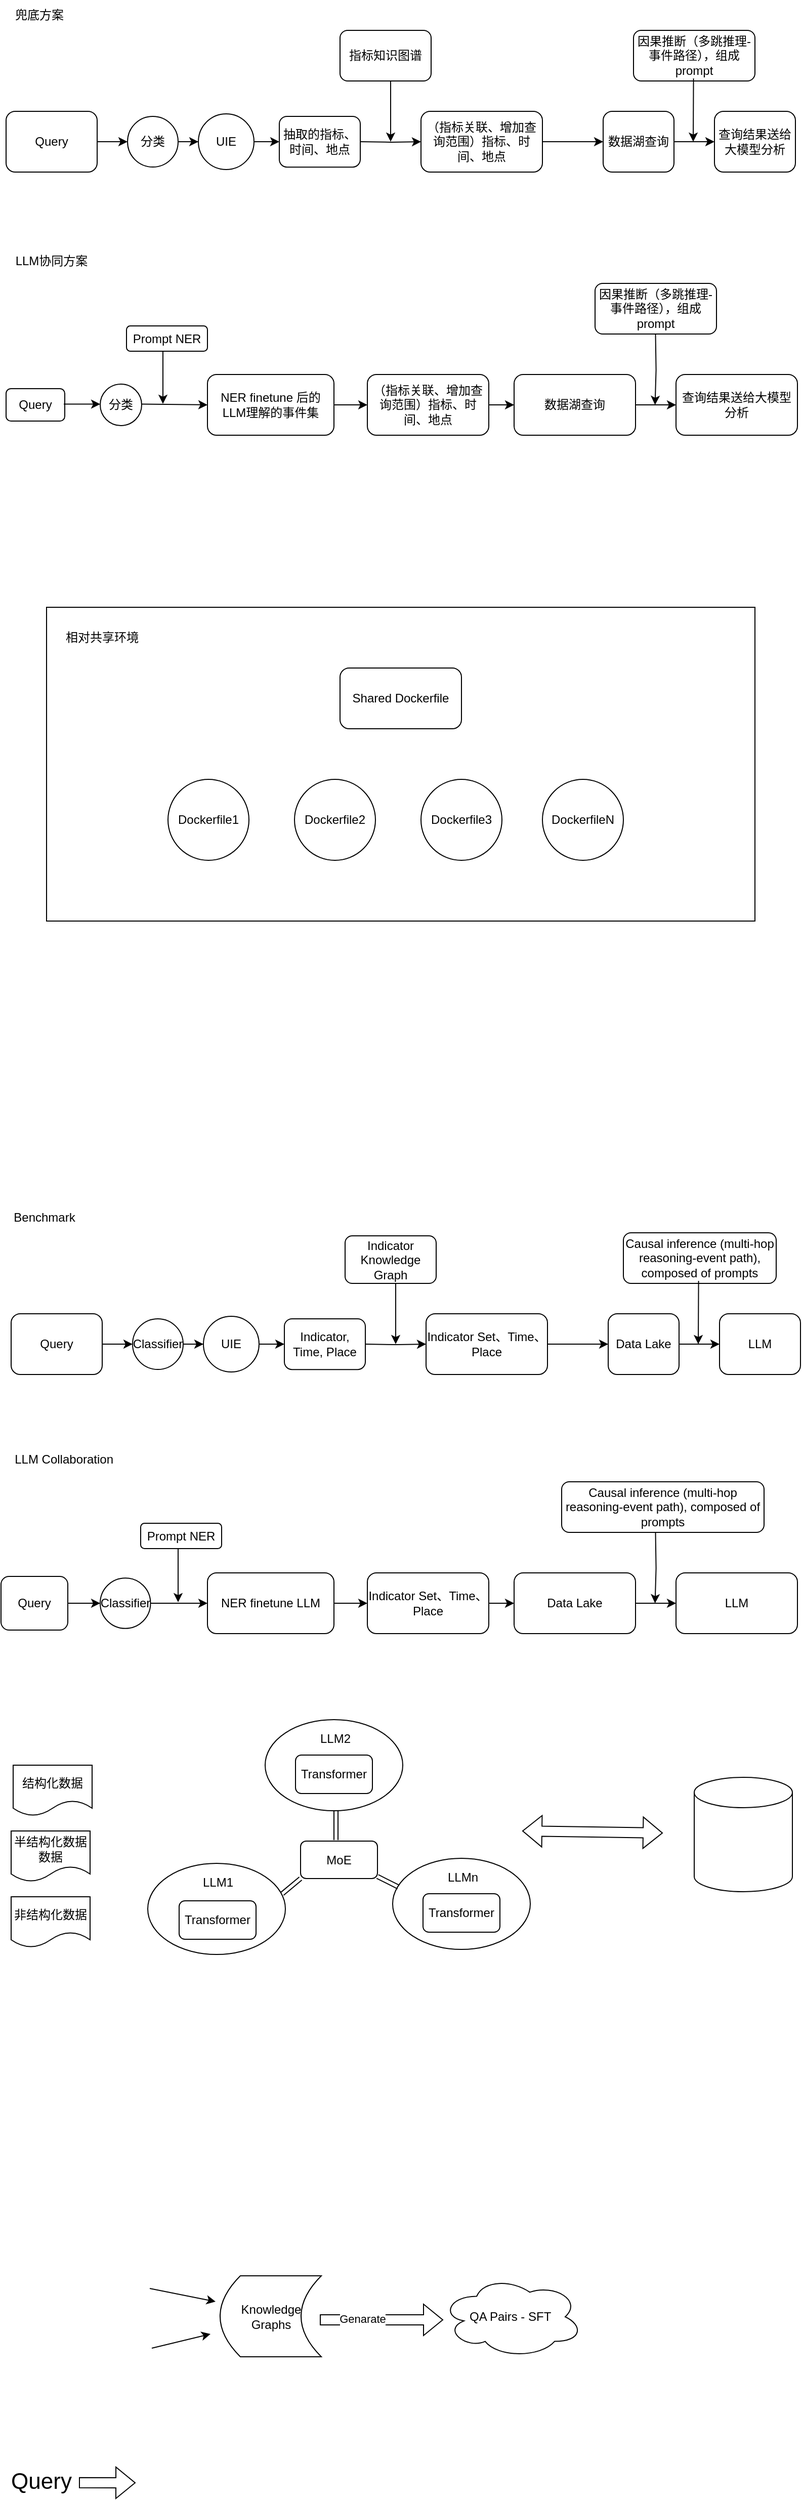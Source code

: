 <mxfile version="21.7.1" type="github">
  <diagram name="第 1 页" id="gNK5m4l3bMAqwkd_NIeU">
    <mxGraphModel dx="934" dy="554" grid="0" gridSize="10" guides="1" tooltips="1" connect="1" arrows="1" fold="1" page="1" pageScale="1" pageWidth="827" pageHeight="1169" math="0" shadow="0">
      <root>
        <mxCell id="0" />
        <mxCell id="1" parent="0" />
        <mxCell id="D89__wD17xrFu83PeIlh-1" value="" style="group" parent="1" vertex="1" connectable="0">
          <mxGeometry x="50" y="810" width="700" height="310" as="geometry" />
        </mxCell>
        <mxCell id="-LSn-SNoInrinLJxSUY6-16" value="" style="rounded=0;whiteSpace=wrap;html=1;" parent="D89__wD17xrFu83PeIlh-1" vertex="1">
          <mxGeometry width="700" height="310" as="geometry" />
        </mxCell>
        <mxCell id="-LSn-SNoInrinLJxSUY6-11" value="Shared Dockerfile" style="rounded=1;whiteSpace=wrap;html=1;" parent="D89__wD17xrFu83PeIlh-1" vertex="1">
          <mxGeometry x="290" y="60" width="120" height="60" as="geometry" />
        </mxCell>
        <mxCell id="-LSn-SNoInrinLJxSUY6-12" value="Dockerfile1" style="ellipse;whiteSpace=wrap;html=1;aspect=fixed;" parent="D89__wD17xrFu83PeIlh-1" vertex="1">
          <mxGeometry x="120" y="170" width="80" height="80" as="geometry" />
        </mxCell>
        <mxCell id="-LSn-SNoInrinLJxSUY6-13" value="Dockerfile2" style="ellipse;whiteSpace=wrap;html=1;aspect=fixed;" parent="D89__wD17xrFu83PeIlh-1" vertex="1">
          <mxGeometry x="245" y="170" width="80" height="80" as="geometry" />
        </mxCell>
        <mxCell id="-LSn-SNoInrinLJxSUY6-14" value="Dockerfile3" style="ellipse;whiteSpace=wrap;html=1;aspect=fixed;" parent="D89__wD17xrFu83PeIlh-1" vertex="1">
          <mxGeometry x="370" y="170" width="80" height="80" as="geometry" />
        </mxCell>
        <mxCell id="-LSn-SNoInrinLJxSUY6-15" value="DockerfileN" style="ellipse;whiteSpace=wrap;html=1;aspect=fixed;" parent="D89__wD17xrFu83PeIlh-1" vertex="1">
          <mxGeometry x="490" y="170" width="80" height="80" as="geometry" />
        </mxCell>
        <mxCell id="-LSn-SNoInrinLJxSUY6-17" value="相对共享环境" style="text;html=1;strokeColor=none;fillColor=none;align=center;verticalAlign=middle;whiteSpace=wrap;rounded=0;" parent="D89__wD17xrFu83PeIlh-1" vertex="1">
          <mxGeometry x="10" y="15" width="90" height="30" as="geometry" />
        </mxCell>
        <mxCell id="D89__wD17xrFu83PeIlh-34" value="" style="group" parent="1" vertex="1" connectable="0">
          <mxGeometry x="10" y="210" width="780" height="170" as="geometry" />
        </mxCell>
        <mxCell id="D89__wD17xrFu83PeIlh-29" value="" style="group" parent="D89__wD17xrFu83PeIlh-34" vertex="1" connectable="0">
          <mxGeometry y="30" width="780" height="140" as="geometry" />
        </mxCell>
        <mxCell id="D89__wD17xrFu83PeIlh-3" value="Query" style="rounded=1;whiteSpace=wrap;html=1;" parent="D89__wD17xrFu83PeIlh-29" vertex="1">
          <mxGeometry y="80" width="90" height="60" as="geometry" />
        </mxCell>
        <mxCell id="D89__wD17xrFu83PeIlh-5" value="（指标关联、增加查询范围）指标、时间、地点" style="whiteSpace=wrap;html=1;rounded=1;" parent="D89__wD17xrFu83PeIlh-29" vertex="1">
          <mxGeometry x="410" y="80" width="120" height="60" as="geometry" />
        </mxCell>
        <mxCell id="D89__wD17xrFu83PeIlh-6" style="edgeStyle=orthogonalEdgeStyle;rounded=0;orthogonalLoop=1;jettySize=auto;html=1;entryX=0;entryY=0.5;entryDx=0;entryDy=0;" parent="D89__wD17xrFu83PeIlh-29" target="D89__wD17xrFu83PeIlh-5" edge="1">
          <mxGeometry relative="1" as="geometry">
            <mxPoint x="350" y="110" as="sourcePoint" />
          </mxGeometry>
        </mxCell>
        <mxCell id="D89__wD17xrFu83PeIlh-9" value="数据湖查询" style="whiteSpace=wrap;html=1;rounded=1;" parent="D89__wD17xrFu83PeIlh-29" vertex="1">
          <mxGeometry x="590" y="80" width="70" height="60" as="geometry" />
        </mxCell>
        <mxCell id="D89__wD17xrFu83PeIlh-4" style="edgeStyle=orthogonalEdgeStyle;rounded=0;orthogonalLoop=1;jettySize=auto;html=1;exitX=1;exitY=0.5;exitDx=0;exitDy=0;entryX=0;entryY=0.5;entryDx=0;entryDy=0;" parent="D89__wD17xrFu83PeIlh-29" source="D89__wD17xrFu83PeIlh-5" target="D89__wD17xrFu83PeIlh-9" edge="1">
          <mxGeometry relative="1" as="geometry" />
        </mxCell>
        <mxCell id="D89__wD17xrFu83PeIlh-10" value="查询结果送给大模型分析" style="whiteSpace=wrap;html=1;rounded=1;" parent="D89__wD17xrFu83PeIlh-29" vertex="1">
          <mxGeometry x="700" y="80" width="80" height="60" as="geometry" />
        </mxCell>
        <mxCell id="D89__wD17xrFu83PeIlh-8" value="" style="edgeStyle=orthogonalEdgeStyle;rounded=0;orthogonalLoop=1;jettySize=auto;html=1;" parent="D89__wD17xrFu83PeIlh-29" source="D89__wD17xrFu83PeIlh-9" target="D89__wD17xrFu83PeIlh-10" edge="1">
          <mxGeometry relative="1" as="geometry" />
        </mxCell>
        <mxCell id="D89__wD17xrFu83PeIlh-16" value="分类" style="ellipse;whiteSpace=wrap;html=1;aspect=fixed;" parent="D89__wD17xrFu83PeIlh-29" vertex="1">
          <mxGeometry x="120" y="85" width="50" height="50" as="geometry" />
        </mxCell>
        <mxCell id="D89__wD17xrFu83PeIlh-15" style="edgeStyle=orthogonalEdgeStyle;rounded=0;orthogonalLoop=1;jettySize=auto;html=1;exitX=1;exitY=0.5;exitDx=0;exitDy=0;" parent="D89__wD17xrFu83PeIlh-29" source="D89__wD17xrFu83PeIlh-3" target="D89__wD17xrFu83PeIlh-16" edge="1">
          <mxGeometry relative="1" as="geometry">
            <mxPoint x="120" y="109.857" as="targetPoint" />
          </mxGeometry>
        </mxCell>
        <mxCell id="D89__wD17xrFu83PeIlh-18" value="UIE" style="ellipse;whiteSpace=wrap;html=1;aspect=fixed;" parent="D89__wD17xrFu83PeIlh-29" vertex="1">
          <mxGeometry x="190" y="82.5" width="55" height="55" as="geometry" />
        </mxCell>
        <mxCell id="D89__wD17xrFu83PeIlh-17" style="edgeStyle=orthogonalEdgeStyle;rounded=0;orthogonalLoop=1;jettySize=auto;html=1;exitX=1;exitY=0.5;exitDx=0;exitDy=0;" parent="D89__wD17xrFu83PeIlh-29" source="D89__wD17xrFu83PeIlh-16" target="D89__wD17xrFu83PeIlh-18" edge="1">
          <mxGeometry relative="1" as="geometry">
            <mxPoint x="190" y="109.857" as="targetPoint" />
          </mxGeometry>
        </mxCell>
        <mxCell id="D89__wD17xrFu83PeIlh-20" value="抽取的指标、时间、地点" style="rounded=1;whiteSpace=wrap;html=1;" parent="D89__wD17xrFu83PeIlh-29" vertex="1">
          <mxGeometry x="270" y="85" width="80" height="50.07" as="geometry" />
        </mxCell>
        <mxCell id="D89__wD17xrFu83PeIlh-19" style="edgeStyle=orthogonalEdgeStyle;rounded=0;orthogonalLoop=1;jettySize=auto;html=1;exitX=1;exitY=0.5;exitDx=0;exitDy=0;" parent="D89__wD17xrFu83PeIlh-29" source="D89__wD17xrFu83PeIlh-18" target="D89__wD17xrFu83PeIlh-20" edge="1">
          <mxGeometry relative="1" as="geometry">
            <mxPoint x="290" y="109.857" as="targetPoint" />
          </mxGeometry>
        </mxCell>
        <mxCell id="D89__wD17xrFu83PeIlh-21" value="" style="endArrow=classic;html=1;rounded=0;" parent="D89__wD17xrFu83PeIlh-29" edge="1">
          <mxGeometry width="50" height="50" relative="1" as="geometry">
            <mxPoint x="380" y="50" as="sourcePoint" />
            <mxPoint x="380" y="110" as="targetPoint" />
          </mxGeometry>
        </mxCell>
        <mxCell id="D89__wD17xrFu83PeIlh-22" value="指标知识图谱" style="rounded=1;whiteSpace=wrap;html=1;" parent="D89__wD17xrFu83PeIlh-29" vertex="1">
          <mxGeometry x="330" width="90" height="50" as="geometry" />
        </mxCell>
        <mxCell id="D89__wD17xrFu83PeIlh-25" value="因果推断（多跳推理-事件路径），组成prompt" style="rounded=1;whiteSpace=wrap;html=1;" parent="D89__wD17xrFu83PeIlh-29" vertex="1">
          <mxGeometry x="620" width="120" height="50" as="geometry" />
        </mxCell>
        <mxCell id="D89__wD17xrFu83PeIlh-26" value="" style="endArrow=classic;html=1;rounded=0;" parent="D89__wD17xrFu83PeIlh-29" edge="1">
          <mxGeometry width="50" height="50" relative="1" as="geometry">
            <mxPoint x="679.29" y="47.5" as="sourcePoint" />
            <mxPoint x="679" y="110" as="targetPoint" />
          </mxGeometry>
        </mxCell>
        <mxCell id="D89__wD17xrFu83PeIlh-31" value="兜底方案" style="text;html=1;strokeColor=none;fillColor=none;align=center;verticalAlign=middle;whiteSpace=wrap;rounded=0;" parent="D89__wD17xrFu83PeIlh-34" vertex="1">
          <mxGeometry x="3" width="60" height="30" as="geometry" />
        </mxCell>
        <mxCell id="D89__wD17xrFu83PeIlh-39" value="" style="group" parent="1" vertex="1" connectable="0">
          <mxGeometry x="10" y="453" width="782" height="187" as="geometry" />
        </mxCell>
        <mxCell id="D89__wD17xrFu83PeIlh-32" value="LLM协同方案" style="text;html=1;strokeColor=none;fillColor=none;align=center;verticalAlign=middle;whiteSpace=wrap;rounded=0;" parent="D89__wD17xrFu83PeIlh-39" vertex="1">
          <mxGeometry width="90" height="30" as="geometry" />
        </mxCell>
        <mxCell id="WVM6WrKOS19sIysvP3dc-1" value="Query" style="rounded=1;whiteSpace=wrap;html=1;" parent="D89__wD17xrFu83PeIlh-39" vertex="1">
          <mxGeometry y="141" width="58" height="32" as="geometry" />
        </mxCell>
        <mxCell id="WVM6WrKOS19sIysvP3dc-2" value="（指标关联、增加查询范围）指标、时间、地点" style="whiteSpace=wrap;html=1;rounded=1;" parent="D89__wD17xrFu83PeIlh-39" vertex="1">
          <mxGeometry x="357" y="127" width="120" height="60" as="geometry" />
        </mxCell>
        <mxCell id="-LSn-SNoInrinLJxSUY6-5" style="edgeStyle=orthogonalEdgeStyle;rounded=0;orthogonalLoop=1;jettySize=auto;html=1;exitX=1;exitY=0.5;exitDx=0;exitDy=0;entryX=0;entryY=0.5;entryDx=0;entryDy=0;" parent="D89__wD17xrFu83PeIlh-39" source="WVM6WrKOS19sIysvP3dc-4" target="WVM6WrKOS19sIysvP3dc-2" edge="1">
          <mxGeometry relative="1" as="geometry" />
        </mxCell>
        <mxCell id="WVM6WrKOS19sIysvP3dc-4" value="NER finetune 后的&lt;br&gt;LLM理解的事件集" style="whiteSpace=wrap;html=1;rounded=1;container=0;" parent="D89__wD17xrFu83PeIlh-39" vertex="1">
          <mxGeometry x="199" y="127" width="125" height="60" as="geometry" />
        </mxCell>
        <mxCell id="WVM6WrKOS19sIysvP3dc-6" value="数据湖查询" style="whiteSpace=wrap;html=1;rounded=1;" parent="D89__wD17xrFu83PeIlh-39" vertex="1">
          <mxGeometry x="502" y="127" width="120" height="60" as="geometry" />
        </mxCell>
        <mxCell id="-LSn-SNoInrinLJxSUY6-6" style="edgeStyle=orthogonalEdgeStyle;rounded=0;orthogonalLoop=1;jettySize=auto;html=1;exitX=1;exitY=0.5;exitDx=0;exitDy=0;entryX=0;entryY=0.5;entryDx=0;entryDy=0;" parent="D89__wD17xrFu83PeIlh-39" source="WVM6WrKOS19sIysvP3dc-2" target="WVM6WrKOS19sIysvP3dc-6" edge="1">
          <mxGeometry relative="1" as="geometry" />
        </mxCell>
        <mxCell id="WVM6WrKOS19sIysvP3dc-8" value="查询结果送给大模型分析" style="whiteSpace=wrap;html=1;rounded=1;" parent="D89__wD17xrFu83PeIlh-39" vertex="1">
          <mxGeometry x="662" y="127" width="120" height="60" as="geometry" />
        </mxCell>
        <mxCell id="WVM6WrKOS19sIysvP3dc-9" value="" style="edgeStyle=orthogonalEdgeStyle;rounded=0;orthogonalLoop=1;jettySize=auto;html=1;" parent="D89__wD17xrFu83PeIlh-39" source="WVM6WrKOS19sIysvP3dc-6" target="WVM6WrKOS19sIysvP3dc-8" edge="1">
          <mxGeometry relative="1" as="geometry" />
        </mxCell>
        <mxCell id="D89__wD17xrFu83PeIlh-23" value="因果推断（多跳推理-事件路径），组成prompt" style="rounded=1;whiteSpace=wrap;html=1;" parent="D89__wD17xrFu83PeIlh-39" vertex="1">
          <mxGeometry x="582" y="37" width="120" height="50" as="geometry" />
        </mxCell>
        <mxCell id="D89__wD17xrFu83PeIlh-24" style="edgeStyle=orthogonalEdgeStyle;rounded=0;orthogonalLoop=1;jettySize=auto;html=1;exitX=0.5;exitY=1;exitDx=0;exitDy=0;" parent="D89__wD17xrFu83PeIlh-39" edge="1">
          <mxGeometry relative="1" as="geometry">
            <mxPoint x="641.288" y="157" as="targetPoint" />
            <mxPoint x="641.75" y="87" as="sourcePoint" />
          </mxGeometry>
        </mxCell>
        <mxCell id="D89__wD17xrFu83PeIlh-27" value="Prompt NER" style="rounded=1;whiteSpace=wrap;html=1;" parent="D89__wD17xrFu83PeIlh-39" vertex="1">
          <mxGeometry x="119" y="79" width="80" height="25" as="geometry" />
        </mxCell>
        <mxCell id="D89__wD17xrFu83PeIlh-35" value="分类" style="ellipse;whiteSpace=wrap;html=1;aspect=fixed;" parent="D89__wD17xrFu83PeIlh-39" vertex="1">
          <mxGeometry x="93" y="136.5" width="41" height="41" as="geometry" />
        </mxCell>
        <mxCell id="D89__wD17xrFu83PeIlh-36" value="" style="endArrow=classic;html=1;rounded=0;" parent="D89__wD17xrFu83PeIlh-39" edge="1">
          <mxGeometry width="50" height="50" relative="1" as="geometry">
            <mxPoint x="57" y="156.29" as="sourcePoint" />
            <mxPoint x="93" y="156.29" as="targetPoint" />
          </mxGeometry>
        </mxCell>
        <mxCell id="D89__wD17xrFu83PeIlh-37" value="" style="endArrow=classic;html=1;rounded=0;entryX=0;entryY=0.5;entryDx=0;entryDy=0;" parent="D89__wD17xrFu83PeIlh-39" target="WVM6WrKOS19sIysvP3dc-4" edge="1">
          <mxGeometry width="50" height="50" relative="1" as="geometry">
            <mxPoint x="134" y="156.29" as="sourcePoint" />
            <mxPoint x="190" y="156.29" as="targetPoint" />
          </mxGeometry>
        </mxCell>
        <mxCell id="D89__wD17xrFu83PeIlh-38" value="" style="endArrow=classic;html=1;rounded=0;" parent="D89__wD17xrFu83PeIlh-39" edge="1">
          <mxGeometry width="50" height="50" relative="1" as="geometry">
            <mxPoint x="155" y="104" as="sourcePoint" />
            <mxPoint x="155" y="156" as="targetPoint" />
          </mxGeometry>
        </mxCell>
        <mxCell id="D89__wD17xrFu83PeIlh-42" value="" style="group" parent="1" vertex="1" connectable="0">
          <mxGeometry x="15" y="1428" width="780" height="140" as="geometry" />
        </mxCell>
        <mxCell id="D89__wD17xrFu83PeIlh-43" value="Query" style="rounded=1;whiteSpace=wrap;html=1;" parent="D89__wD17xrFu83PeIlh-42" vertex="1">
          <mxGeometry y="80" width="90" height="60" as="geometry" />
        </mxCell>
        <mxCell id="D89__wD17xrFu83PeIlh-44" value="Indicator Set、Time、Place" style="whiteSpace=wrap;html=1;rounded=1;" parent="D89__wD17xrFu83PeIlh-42" vertex="1">
          <mxGeometry x="410" y="80" width="120" height="60" as="geometry" />
        </mxCell>
        <mxCell id="D89__wD17xrFu83PeIlh-45" style="edgeStyle=orthogonalEdgeStyle;rounded=0;orthogonalLoop=1;jettySize=auto;html=1;entryX=0;entryY=0.5;entryDx=0;entryDy=0;" parent="D89__wD17xrFu83PeIlh-42" target="D89__wD17xrFu83PeIlh-44" edge="1">
          <mxGeometry relative="1" as="geometry">
            <mxPoint x="350" y="110" as="sourcePoint" />
          </mxGeometry>
        </mxCell>
        <mxCell id="D89__wD17xrFu83PeIlh-46" value="Data Lake" style="whiteSpace=wrap;html=1;rounded=1;" parent="D89__wD17xrFu83PeIlh-42" vertex="1">
          <mxGeometry x="590" y="80" width="70" height="60" as="geometry" />
        </mxCell>
        <mxCell id="D89__wD17xrFu83PeIlh-47" style="edgeStyle=orthogonalEdgeStyle;rounded=0;orthogonalLoop=1;jettySize=auto;html=1;exitX=1;exitY=0.5;exitDx=0;exitDy=0;entryX=0;entryY=0.5;entryDx=0;entryDy=0;" parent="D89__wD17xrFu83PeIlh-42" source="D89__wD17xrFu83PeIlh-44" target="D89__wD17xrFu83PeIlh-46" edge="1">
          <mxGeometry relative="1" as="geometry" />
        </mxCell>
        <mxCell id="D89__wD17xrFu83PeIlh-48" value="LLM" style="whiteSpace=wrap;html=1;rounded=1;" parent="D89__wD17xrFu83PeIlh-42" vertex="1">
          <mxGeometry x="700" y="80" width="80" height="60" as="geometry" />
        </mxCell>
        <mxCell id="D89__wD17xrFu83PeIlh-49" value="" style="edgeStyle=orthogonalEdgeStyle;rounded=0;orthogonalLoop=1;jettySize=auto;html=1;" parent="D89__wD17xrFu83PeIlh-42" source="D89__wD17xrFu83PeIlh-46" target="D89__wD17xrFu83PeIlh-48" edge="1">
          <mxGeometry relative="1" as="geometry" />
        </mxCell>
        <mxCell id="D89__wD17xrFu83PeIlh-50" value="Classifier" style="ellipse;whiteSpace=wrap;html=1;aspect=fixed;" parent="D89__wD17xrFu83PeIlh-42" vertex="1">
          <mxGeometry x="120" y="85" width="50" height="50" as="geometry" />
        </mxCell>
        <mxCell id="D89__wD17xrFu83PeIlh-51" style="edgeStyle=orthogonalEdgeStyle;rounded=0;orthogonalLoop=1;jettySize=auto;html=1;exitX=1;exitY=0.5;exitDx=0;exitDy=0;" parent="D89__wD17xrFu83PeIlh-42" source="D89__wD17xrFu83PeIlh-43" target="D89__wD17xrFu83PeIlh-50" edge="1">
          <mxGeometry relative="1" as="geometry">
            <mxPoint x="120" y="109.857" as="targetPoint" />
          </mxGeometry>
        </mxCell>
        <mxCell id="D89__wD17xrFu83PeIlh-52" value="UIE" style="ellipse;whiteSpace=wrap;html=1;aspect=fixed;" parent="D89__wD17xrFu83PeIlh-42" vertex="1">
          <mxGeometry x="190" y="82.5" width="55" height="55" as="geometry" />
        </mxCell>
        <mxCell id="D89__wD17xrFu83PeIlh-53" style="edgeStyle=orthogonalEdgeStyle;rounded=0;orthogonalLoop=1;jettySize=auto;html=1;exitX=1;exitY=0.5;exitDx=0;exitDy=0;" parent="D89__wD17xrFu83PeIlh-42" source="D89__wD17xrFu83PeIlh-50" target="D89__wD17xrFu83PeIlh-52" edge="1">
          <mxGeometry relative="1" as="geometry">
            <mxPoint x="190" y="109.857" as="targetPoint" />
          </mxGeometry>
        </mxCell>
        <mxCell id="D89__wD17xrFu83PeIlh-54" value="Indicator, Time, Place" style="rounded=1;whiteSpace=wrap;html=1;" parent="D89__wD17xrFu83PeIlh-42" vertex="1">
          <mxGeometry x="270" y="85" width="80" height="50.07" as="geometry" />
        </mxCell>
        <mxCell id="D89__wD17xrFu83PeIlh-55" style="edgeStyle=orthogonalEdgeStyle;rounded=0;orthogonalLoop=1;jettySize=auto;html=1;exitX=1;exitY=0.5;exitDx=0;exitDy=0;" parent="D89__wD17xrFu83PeIlh-42" source="D89__wD17xrFu83PeIlh-52" target="D89__wD17xrFu83PeIlh-54" edge="1">
          <mxGeometry relative="1" as="geometry">
            <mxPoint x="290" y="109.857" as="targetPoint" />
          </mxGeometry>
        </mxCell>
        <mxCell id="D89__wD17xrFu83PeIlh-56" value="" style="endArrow=classic;html=1;rounded=0;" parent="D89__wD17xrFu83PeIlh-42" edge="1">
          <mxGeometry width="50" height="50" relative="1" as="geometry">
            <mxPoint x="380" y="50" as="sourcePoint" />
            <mxPoint x="380" y="110" as="targetPoint" />
          </mxGeometry>
        </mxCell>
        <mxCell id="D89__wD17xrFu83PeIlh-57" value="Indicator Knowledge Graph" style="rounded=1;whiteSpace=wrap;html=1;" parent="D89__wD17xrFu83PeIlh-42" vertex="1">
          <mxGeometry x="330" y="3" width="90" height="47" as="geometry" />
        </mxCell>
        <mxCell id="D89__wD17xrFu83PeIlh-58" value="Causal inference (multi-hop reasoning-event path), composed of prompts" style="rounded=1;whiteSpace=wrap;html=1;" parent="D89__wD17xrFu83PeIlh-42" vertex="1">
          <mxGeometry x="605" width="151" height="50" as="geometry" />
        </mxCell>
        <mxCell id="D89__wD17xrFu83PeIlh-59" value="" style="endArrow=classic;html=1;rounded=0;" parent="D89__wD17xrFu83PeIlh-42" edge="1">
          <mxGeometry width="50" height="50" relative="1" as="geometry">
            <mxPoint x="679.29" y="47.5" as="sourcePoint" />
            <mxPoint x="679" y="110" as="targetPoint" />
          </mxGeometry>
        </mxCell>
        <mxCell id="D89__wD17xrFu83PeIlh-60" value="Benchmark" style="text;html=1;strokeColor=none;fillColor=none;align=center;verticalAlign=middle;whiteSpace=wrap;rounded=0;" parent="1" vertex="1">
          <mxGeometry x="18" y="1398" width="60" height="30" as="geometry" />
        </mxCell>
        <mxCell id="D89__wD17xrFu83PeIlh-62" value="LLM Collaboration&amp;nbsp;" style="text;html=1;strokeColor=none;fillColor=none;align=center;verticalAlign=middle;whiteSpace=wrap;rounded=0;container=0;" parent="1" vertex="1">
          <mxGeometry x="10" y="1637" width="118" height="30" as="geometry" />
        </mxCell>
        <mxCell id="D89__wD17xrFu83PeIlh-80" style="edgeStyle=orthogonalEdgeStyle;rounded=0;orthogonalLoop=1;jettySize=auto;html=1;exitX=1;exitY=0.5;exitDx=0;exitDy=0;entryX=0;entryY=0.5;entryDx=0;entryDy=0;" parent="1" source="D89__wD17xrFu83PeIlh-63" target="D89__wD17xrFu83PeIlh-74" edge="1">
          <mxGeometry relative="1" as="geometry" />
        </mxCell>
        <mxCell id="D89__wD17xrFu83PeIlh-63" value="Query" style="rounded=1;whiteSpace=wrap;html=1;container=0;" parent="1" vertex="1">
          <mxGeometry x="5" y="1767.5" width="66" height="53" as="geometry" />
        </mxCell>
        <mxCell id="D89__wD17xrFu83PeIlh-64" value="Indicator Set、Time、Place" style="whiteSpace=wrap;html=1;rounded=1;container=0;" parent="1" vertex="1">
          <mxGeometry x="367" y="1764" width="120" height="60" as="geometry" />
        </mxCell>
        <mxCell id="D89__wD17xrFu83PeIlh-65" style="edgeStyle=orthogonalEdgeStyle;rounded=0;orthogonalLoop=1;jettySize=auto;html=1;exitX=1;exitY=0.5;exitDx=0;exitDy=0;entryX=0;entryY=0.5;entryDx=0;entryDy=0;" parent="1" source="D89__wD17xrFu83PeIlh-66" target="D89__wD17xrFu83PeIlh-64" edge="1">
          <mxGeometry relative="1" as="geometry" />
        </mxCell>
        <mxCell id="D89__wD17xrFu83PeIlh-66" value="NER finetune LLM" style="whiteSpace=wrap;html=1;rounded=1;container=0;" parent="1" vertex="1">
          <mxGeometry x="209" y="1764" width="125" height="60" as="geometry" />
        </mxCell>
        <mxCell id="D89__wD17xrFu83PeIlh-67" value="Data Lake" style="whiteSpace=wrap;html=1;rounded=1;container=0;" parent="1" vertex="1">
          <mxGeometry x="512" y="1764" width="120" height="60" as="geometry" />
        </mxCell>
        <mxCell id="D89__wD17xrFu83PeIlh-68" style="edgeStyle=orthogonalEdgeStyle;rounded=0;orthogonalLoop=1;jettySize=auto;html=1;exitX=1;exitY=0.5;exitDx=0;exitDy=0;entryX=0;entryY=0.5;entryDx=0;entryDy=0;" parent="1" source="D89__wD17xrFu83PeIlh-64" target="D89__wD17xrFu83PeIlh-67" edge="1">
          <mxGeometry relative="1" as="geometry" />
        </mxCell>
        <mxCell id="D89__wD17xrFu83PeIlh-69" value="LLM" style="whiteSpace=wrap;html=1;rounded=1;container=0;" parent="1" vertex="1">
          <mxGeometry x="672" y="1764" width="120" height="60" as="geometry" />
        </mxCell>
        <mxCell id="D89__wD17xrFu83PeIlh-70" value="" style="edgeStyle=orthogonalEdgeStyle;rounded=0;orthogonalLoop=1;jettySize=auto;html=1;" parent="1" source="D89__wD17xrFu83PeIlh-67" target="D89__wD17xrFu83PeIlh-69" edge="1">
          <mxGeometry relative="1" as="geometry" />
        </mxCell>
        <mxCell id="D89__wD17xrFu83PeIlh-71" value="Causal inference (multi-hop reasoning-event path), composed of prompts" style="rounded=1;whiteSpace=wrap;html=1;container=0;" parent="1" vertex="1">
          <mxGeometry x="559" y="1674" width="200" height="50" as="geometry" />
        </mxCell>
        <mxCell id="D89__wD17xrFu83PeIlh-72" style="edgeStyle=orthogonalEdgeStyle;rounded=0;orthogonalLoop=1;jettySize=auto;html=1;exitX=0.5;exitY=1;exitDx=0;exitDy=0;" parent="1" edge="1">
          <mxGeometry relative="1" as="geometry">
            <mxPoint x="651.288" y="1794" as="targetPoint" />
            <mxPoint x="651.75" y="1724" as="sourcePoint" />
          </mxGeometry>
        </mxCell>
        <mxCell id="D89__wD17xrFu83PeIlh-73" value="Prompt NER" style="rounded=1;whiteSpace=wrap;html=1;container=0;" parent="1" vertex="1">
          <mxGeometry x="143" y="1715" width="80" height="25" as="geometry" />
        </mxCell>
        <mxCell id="D89__wD17xrFu83PeIlh-82" style="edgeStyle=orthogonalEdgeStyle;rounded=0;orthogonalLoop=1;jettySize=auto;html=1;exitX=1;exitY=0.5;exitDx=0;exitDy=0;entryX=0;entryY=0.5;entryDx=0;entryDy=0;" parent="1" source="D89__wD17xrFu83PeIlh-74" target="D89__wD17xrFu83PeIlh-66" edge="1">
          <mxGeometry relative="1" as="geometry" />
        </mxCell>
        <mxCell id="D89__wD17xrFu83PeIlh-74" value="Classifier" style="ellipse;whiteSpace=wrap;html=1;aspect=fixed;container=0;" parent="1" vertex="1">
          <mxGeometry x="103" y="1769.12" width="49.75" height="49.75" as="geometry" />
        </mxCell>
        <mxCell id="D89__wD17xrFu83PeIlh-81" value="" style="endArrow=classic;html=1;rounded=0;" parent="1" edge="1">
          <mxGeometry width="50" height="50" relative="1" as="geometry">
            <mxPoint x="180" y="1739.97" as="sourcePoint" />
            <mxPoint x="180" y="1793" as="targetPoint" />
          </mxGeometry>
        </mxCell>
        <mxCell id="_FbC6okULITu4UNb7eIp-1" value="结构化数据" style="shape=document;whiteSpace=wrap;html=1;boundedLbl=1;" vertex="1" parent="1">
          <mxGeometry x="17" y="1954" width="78" height="50" as="geometry" />
        </mxCell>
        <mxCell id="_FbC6okULITu4UNb7eIp-2" value="半结构化数据数据" style="shape=document;whiteSpace=wrap;html=1;boundedLbl=1;" vertex="1" parent="1">
          <mxGeometry x="15" y="2019" width="78" height="50" as="geometry" />
        </mxCell>
        <mxCell id="_FbC6okULITu4UNb7eIp-3" value="非结构化数据" style="shape=document;whiteSpace=wrap;html=1;boundedLbl=1;" vertex="1" parent="1">
          <mxGeometry x="15" y="2084" width="78" height="50" as="geometry" />
        </mxCell>
        <mxCell id="_FbC6okULITu4UNb7eIp-34" value="" style="shape=cylinder3;whiteSpace=wrap;html=1;boundedLbl=1;backgroundOutline=1;size=15;" vertex="1" parent="1">
          <mxGeometry x="690" y="1966" width="97" height="113" as="geometry" />
        </mxCell>
        <mxCell id="_FbC6okULITu4UNb7eIp-35" value="" style="shape=flexArrow;endArrow=classic;startArrow=classic;html=1;rounded=0;" edge="1" parent="1">
          <mxGeometry width="100" height="100" relative="1" as="geometry">
            <mxPoint x="520" y="2019" as="sourcePoint" />
            <mxPoint x="659" y="2021" as="targetPoint" />
          </mxGeometry>
        </mxCell>
        <mxCell id="_FbC6okULITu4UNb7eIp-36" value="" style="group" vertex="1" connectable="0" parent="1">
          <mxGeometry x="150" y="1909" width="378" height="232" as="geometry" />
        </mxCell>
        <mxCell id="_FbC6okULITu4UNb7eIp-7" value="MoE" style="rounded=1;whiteSpace=wrap;html=1;" vertex="1" parent="_FbC6okULITu4UNb7eIp-36">
          <mxGeometry x="151" y="120" width="76" height="37" as="geometry" />
        </mxCell>
        <mxCell id="_FbC6okULITu4UNb7eIp-11" value="" style="group" vertex="1" connectable="0" parent="_FbC6okULITu4UNb7eIp-36">
          <mxGeometry y="142" width="136" height="90" as="geometry" />
        </mxCell>
        <mxCell id="_FbC6okULITu4UNb7eIp-10" value="" style="ellipse;whiteSpace=wrap;html=1;" vertex="1" parent="_FbC6okULITu4UNb7eIp-11">
          <mxGeometry width="136" height="90" as="geometry" />
        </mxCell>
        <mxCell id="_FbC6okULITu4UNb7eIp-27" value="" style="group" vertex="1" connectable="0" parent="_FbC6okULITu4UNb7eIp-11">
          <mxGeometry x="31" y="10" width="76" height="65" as="geometry" />
        </mxCell>
        <mxCell id="_FbC6okULITu4UNb7eIp-4" value="Transformer" style="rounded=1;whiteSpace=wrap;html=1;" vertex="1" parent="_FbC6okULITu4UNb7eIp-27">
          <mxGeometry y="27" width="76" height="38" as="geometry" />
        </mxCell>
        <mxCell id="_FbC6okULITu4UNb7eIp-9" value="LLM1" style="text;html=1;strokeColor=none;fillColor=none;align=center;verticalAlign=middle;whiteSpace=wrap;rounded=0;" vertex="1" parent="_FbC6okULITu4UNb7eIp-27">
          <mxGeometry x="14.5" width="47" height="17" as="geometry" />
        </mxCell>
        <mxCell id="_FbC6okULITu4UNb7eIp-16" value="" style="group" vertex="1" connectable="0" parent="_FbC6okULITu4UNb7eIp-36">
          <mxGeometry x="242" y="137" width="136" height="90" as="geometry" />
        </mxCell>
        <mxCell id="_FbC6okULITu4UNb7eIp-17" value="" style="ellipse;whiteSpace=wrap;html=1;" vertex="1" parent="_FbC6okULITu4UNb7eIp-16">
          <mxGeometry width="136" height="90" as="geometry" />
        </mxCell>
        <mxCell id="_FbC6okULITu4UNb7eIp-18" value="Transformer" style="rounded=1;whiteSpace=wrap;html=1;" vertex="1" parent="_FbC6okULITu4UNb7eIp-16">
          <mxGeometry x="30" y="35" width="76" height="38" as="geometry" />
        </mxCell>
        <mxCell id="_FbC6okULITu4UNb7eIp-19" value="LLMn" style="text;html=1;strokeColor=none;fillColor=none;align=center;verticalAlign=middle;whiteSpace=wrap;rounded=0;" vertex="1" parent="_FbC6okULITu4UNb7eIp-16">
          <mxGeometry x="45.5" y="10" width="47" height="17" as="geometry" />
        </mxCell>
        <mxCell id="_FbC6okULITu4UNb7eIp-24" value="" style="shape=link;html=1;rounded=0;entryX=0.042;entryY=0.315;entryDx=0;entryDy=0;entryPerimeter=0;" edge="1" parent="_FbC6okULITu4UNb7eIp-36" target="_FbC6okULITu4UNb7eIp-17">
          <mxGeometry width="100" relative="1" as="geometry">
            <mxPoint x="227" y="155" as="sourcePoint" />
            <mxPoint x="250" y="175" as="targetPoint" />
          </mxGeometry>
        </mxCell>
        <mxCell id="_FbC6okULITu4UNb7eIp-29" value="" style="shape=link;html=1;rounded=0;entryX=0.978;entryY=0.333;entryDx=0;entryDy=0;entryPerimeter=0;exitX=0;exitY=1;exitDx=0;exitDy=0;" edge="1" parent="_FbC6okULITu4UNb7eIp-36" source="_FbC6okULITu4UNb7eIp-7" target="_FbC6okULITu4UNb7eIp-10">
          <mxGeometry width="100" relative="1" as="geometry">
            <mxPoint x="153" y="160" as="sourcePoint" />
            <mxPoint x="174" y="170" as="targetPoint" />
          </mxGeometry>
        </mxCell>
        <mxCell id="_FbC6okULITu4UNb7eIp-30" value="" style="group" vertex="1" connectable="0" parent="_FbC6okULITu4UNb7eIp-36">
          <mxGeometry x="116" width="136" height="90" as="geometry" />
        </mxCell>
        <mxCell id="_FbC6okULITu4UNb7eIp-13" value="" style="ellipse;whiteSpace=wrap;html=1;container=0;" vertex="1" parent="_FbC6okULITu4UNb7eIp-30">
          <mxGeometry width="136" height="90" as="geometry" />
        </mxCell>
        <mxCell id="_FbC6okULITu4UNb7eIp-14" value="Transformer" style="rounded=1;whiteSpace=wrap;html=1;container=0;" vertex="1" parent="_FbC6okULITu4UNb7eIp-30">
          <mxGeometry x="30" y="35" width="76" height="38" as="geometry" />
        </mxCell>
        <mxCell id="_FbC6okULITu4UNb7eIp-15" value="LLM2" style="text;html=1;strokeColor=none;fillColor=none;align=center;verticalAlign=middle;whiteSpace=wrap;rounded=0;container=0;" vertex="1" parent="_FbC6okULITu4UNb7eIp-30">
          <mxGeometry x="45.5" y="10" width="47" height="17" as="geometry" />
        </mxCell>
        <mxCell id="_FbC6okULITu4UNb7eIp-33" value="" style="shape=link;html=1;rounded=0;" edge="1" parent="_FbC6okULITu4UNb7eIp-36">
          <mxGeometry width="100" relative="1" as="geometry">
            <mxPoint x="186" y="119" as="sourcePoint" />
            <mxPoint x="186" y="90" as="targetPoint" />
          </mxGeometry>
        </mxCell>
        <mxCell id="90n-k_OCoVPi_HH0QKG6-2" value="" style="group" connectable="0" vertex="1" parent="1">
          <mxGeometry x="65" y="2449" width="78" height="111" as="geometry" />
        </mxCell>
        <mxCell id="90n-k_OCoVPi_HH0QKG6-3" value="QA Pairs - SFT&amp;nbsp;" style="ellipse;shape=cloud;whiteSpace=wrap;html=1;" vertex="1" parent="1">
          <mxGeometry x="440" y="2458.5" width="140" height="81" as="geometry" />
        </mxCell>
        <mxCell id="90n-k_OCoVPi_HH0QKG6-4" value="" style="endArrow=classic;html=1;rounded=0;" edge="1" parent="1">
          <mxGeometry width="50" height="50" relative="1" as="geometry">
            <mxPoint x="152" y="2471" as="sourcePoint" />
            <mxPoint x="217" y="2484" as="targetPoint" />
          </mxGeometry>
        </mxCell>
        <mxCell id="90n-k_OCoVPi_HH0QKG6-5" value="" style="endArrow=classic;html=1;rounded=0;" edge="1" parent="1">
          <mxGeometry width="50" height="50" relative="1" as="geometry">
            <mxPoint x="154" y="2530" as="sourcePoint" />
            <mxPoint x="212" y="2516" as="targetPoint" />
          </mxGeometry>
        </mxCell>
        <mxCell id="90n-k_OCoVPi_HH0QKG6-6" value="" style="shape=flexArrow;endArrow=classic;html=1;rounded=0;" edge="1" parent="1">
          <mxGeometry width="50" height="50" relative="1" as="geometry">
            <mxPoint x="320" y="2502" as="sourcePoint" />
            <mxPoint x="442" y="2502" as="targetPoint" />
          </mxGeometry>
        </mxCell>
        <mxCell id="90n-k_OCoVPi_HH0QKG6-7" value="Genarate" style="edgeLabel;html=1;align=center;verticalAlign=middle;resizable=0;points=[];" connectable="0" vertex="1" parent="90n-k_OCoVPi_HH0QKG6-6">
          <mxGeometry x="-0.314" y="1" relative="1" as="geometry">
            <mxPoint as="offset" />
          </mxGeometry>
        </mxCell>
        <mxCell id="90n-k_OCoVPi_HH0QKG6-8" value="Knowledge&lt;br&gt;Graphs" style="shape=dataStorage;whiteSpace=wrap;html=1;fixedSize=1;" vertex="1" parent="1">
          <mxGeometry x="221.5" y="2458.5" width="100" height="80" as="geometry" />
        </mxCell>
        <mxCell id="_FbC6okULITu4UNb7eIp-55" value="&lt;font style=&quot;font-size: 22px;&quot;&gt;Query&lt;/font&gt;" style="text;html=1;strokeColor=none;fillColor=none;align=center;verticalAlign=middle;whiteSpace=wrap;rounded=0;" vertex="1" parent="1">
          <mxGeometry x="18" y="2646" width="54" height="32" as="geometry" />
        </mxCell>
        <mxCell id="_FbC6okULITu4UNb7eIp-60" value="" style="shape=flexArrow;endArrow=classic;html=1;rounded=0;" edge="1" parent="1">
          <mxGeometry width="50" height="50" relative="1" as="geometry">
            <mxPoint x="82" y="2662.91" as="sourcePoint" />
            <mxPoint x="138" y="2663" as="targetPoint" />
          </mxGeometry>
        </mxCell>
      </root>
    </mxGraphModel>
  </diagram>
</mxfile>

